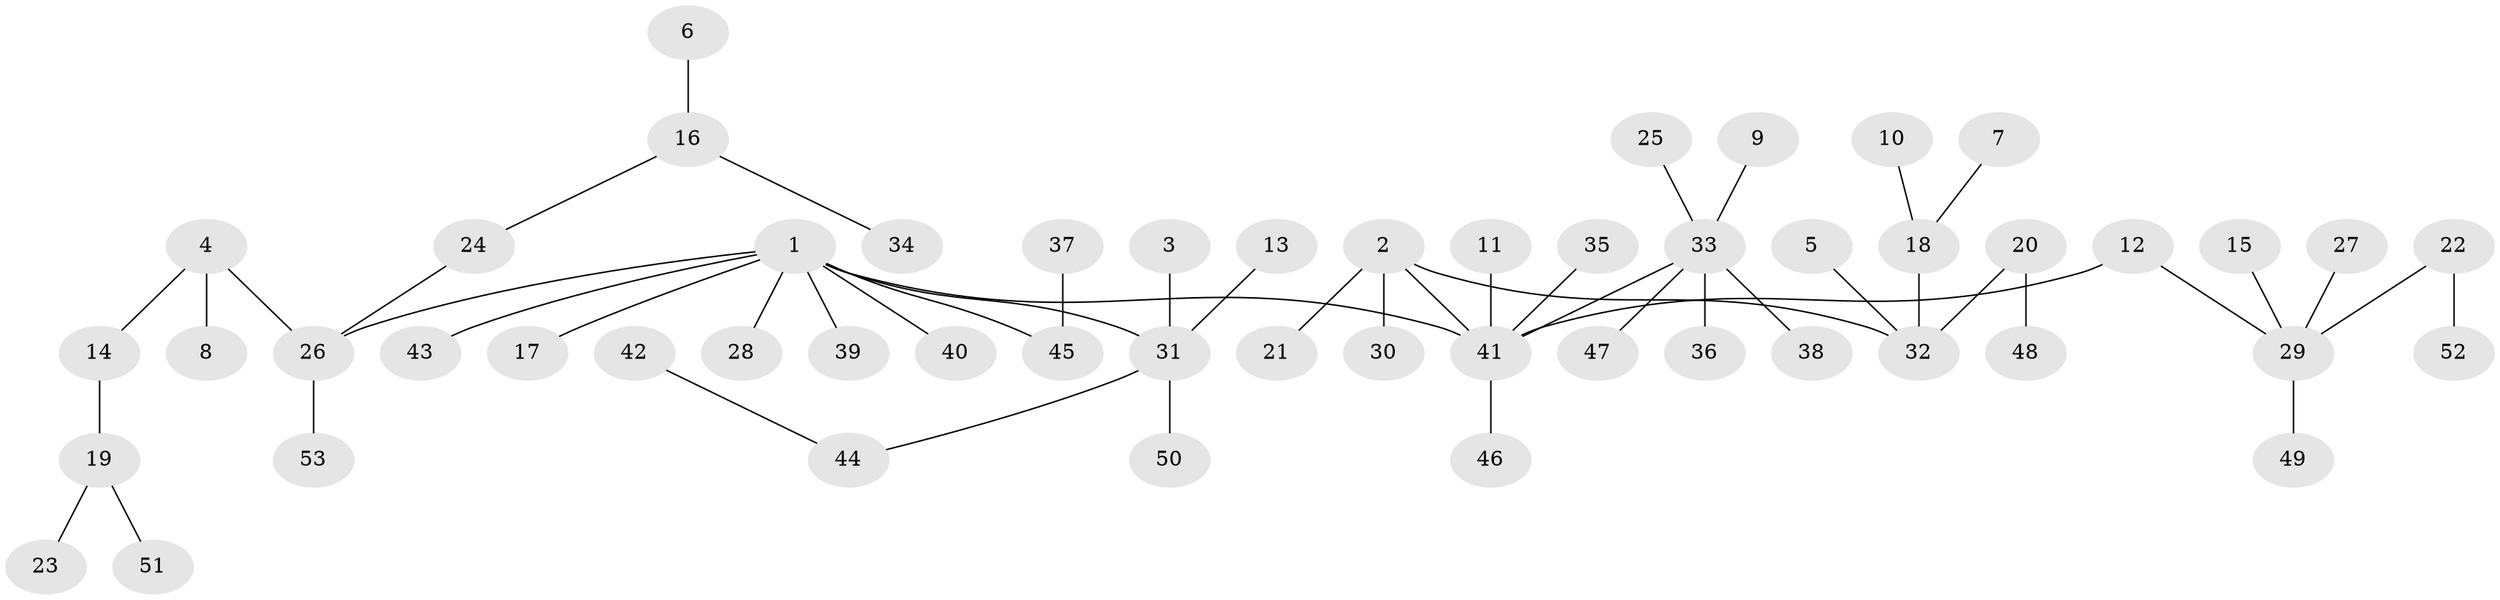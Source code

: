 // original degree distribution, {6: 0.02857142857142857, 4: 0.0761904761904762, 3: 0.12380952380952381, 5: 0.01904761904761905, 2: 0.22857142857142856, 1: 0.5142857142857142, 7: 0.009523809523809525}
// Generated by graph-tools (version 1.1) at 2025/26/03/09/25 03:26:28]
// undirected, 53 vertices, 52 edges
graph export_dot {
graph [start="1"]
  node [color=gray90,style=filled];
  1;
  2;
  3;
  4;
  5;
  6;
  7;
  8;
  9;
  10;
  11;
  12;
  13;
  14;
  15;
  16;
  17;
  18;
  19;
  20;
  21;
  22;
  23;
  24;
  25;
  26;
  27;
  28;
  29;
  30;
  31;
  32;
  33;
  34;
  35;
  36;
  37;
  38;
  39;
  40;
  41;
  42;
  43;
  44;
  45;
  46;
  47;
  48;
  49;
  50;
  51;
  52;
  53;
  1 -- 17 [weight=1.0];
  1 -- 26 [weight=1.0];
  1 -- 28 [weight=1.0];
  1 -- 31 [weight=1.0];
  1 -- 39 [weight=1.0];
  1 -- 40 [weight=1.0];
  1 -- 41 [weight=1.0];
  1 -- 43 [weight=1.0];
  1 -- 45 [weight=1.0];
  2 -- 21 [weight=1.0];
  2 -- 30 [weight=1.0];
  2 -- 32 [weight=1.0];
  2 -- 41 [weight=1.0];
  3 -- 31 [weight=1.0];
  4 -- 8 [weight=1.0];
  4 -- 14 [weight=1.0];
  4 -- 26 [weight=1.0];
  5 -- 32 [weight=1.0];
  6 -- 16 [weight=1.0];
  7 -- 18 [weight=1.0];
  9 -- 33 [weight=1.0];
  10 -- 18 [weight=1.0];
  11 -- 41 [weight=1.0];
  12 -- 29 [weight=1.0];
  12 -- 41 [weight=1.0];
  13 -- 31 [weight=1.0];
  14 -- 19 [weight=1.0];
  15 -- 29 [weight=1.0];
  16 -- 24 [weight=1.0];
  16 -- 34 [weight=1.0];
  18 -- 32 [weight=1.0];
  19 -- 23 [weight=1.0];
  19 -- 51 [weight=1.0];
  20 -- 32 [weight=1.0];
  20 -- 48 [weight=1.0];
  22 -- 29 [weight=1.0];
  22 -- 52 [weight=1.0];
  24 -- 26 [weight=1.0];
  25 -- 33 [weight=1.0];
  26 -- 53 [weight=1.0];
  27 -- 29 [weight=1.0];
  29 -- 49 [weight=1.0];
  31 -- 44 [weight=1.0];
  31 -- 50 [weight=1.0];
  33 -- 36 [weight=1.0];
  33 -- 38 [weight=1.0];
  33 -- 41 [weight=1.0];
  33 -- 47 [weight=1.0];
  35 -- 41 [weight=1.0];
  37 -- 45 [weight=1.0];
  41 -- 46 [weight=1.0];
  42 -- 44 [weight=1.0];
}
